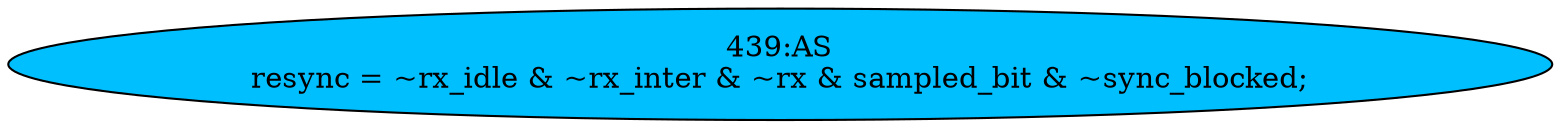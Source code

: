 strict digraph "" {
	node [label="\N"];
	"439:AS"	 [ast="<pyverilog.vparser.ast.Assign object at 0x7f2998c0c910>",
		def_var="['resync']",
		fillcolor=deepskyblue,
		label="439:AS
resync = ~rx_idle & ~rx_inter & ~rx & sampled_bit & ~sync_blocked;",
		statements="[]",
		style=filled,
		typ=Assign,
		use_var="['rx_idle', 'rx_inter', 'rx', 'sampled_bit', 'sync_blocked']"];
}
